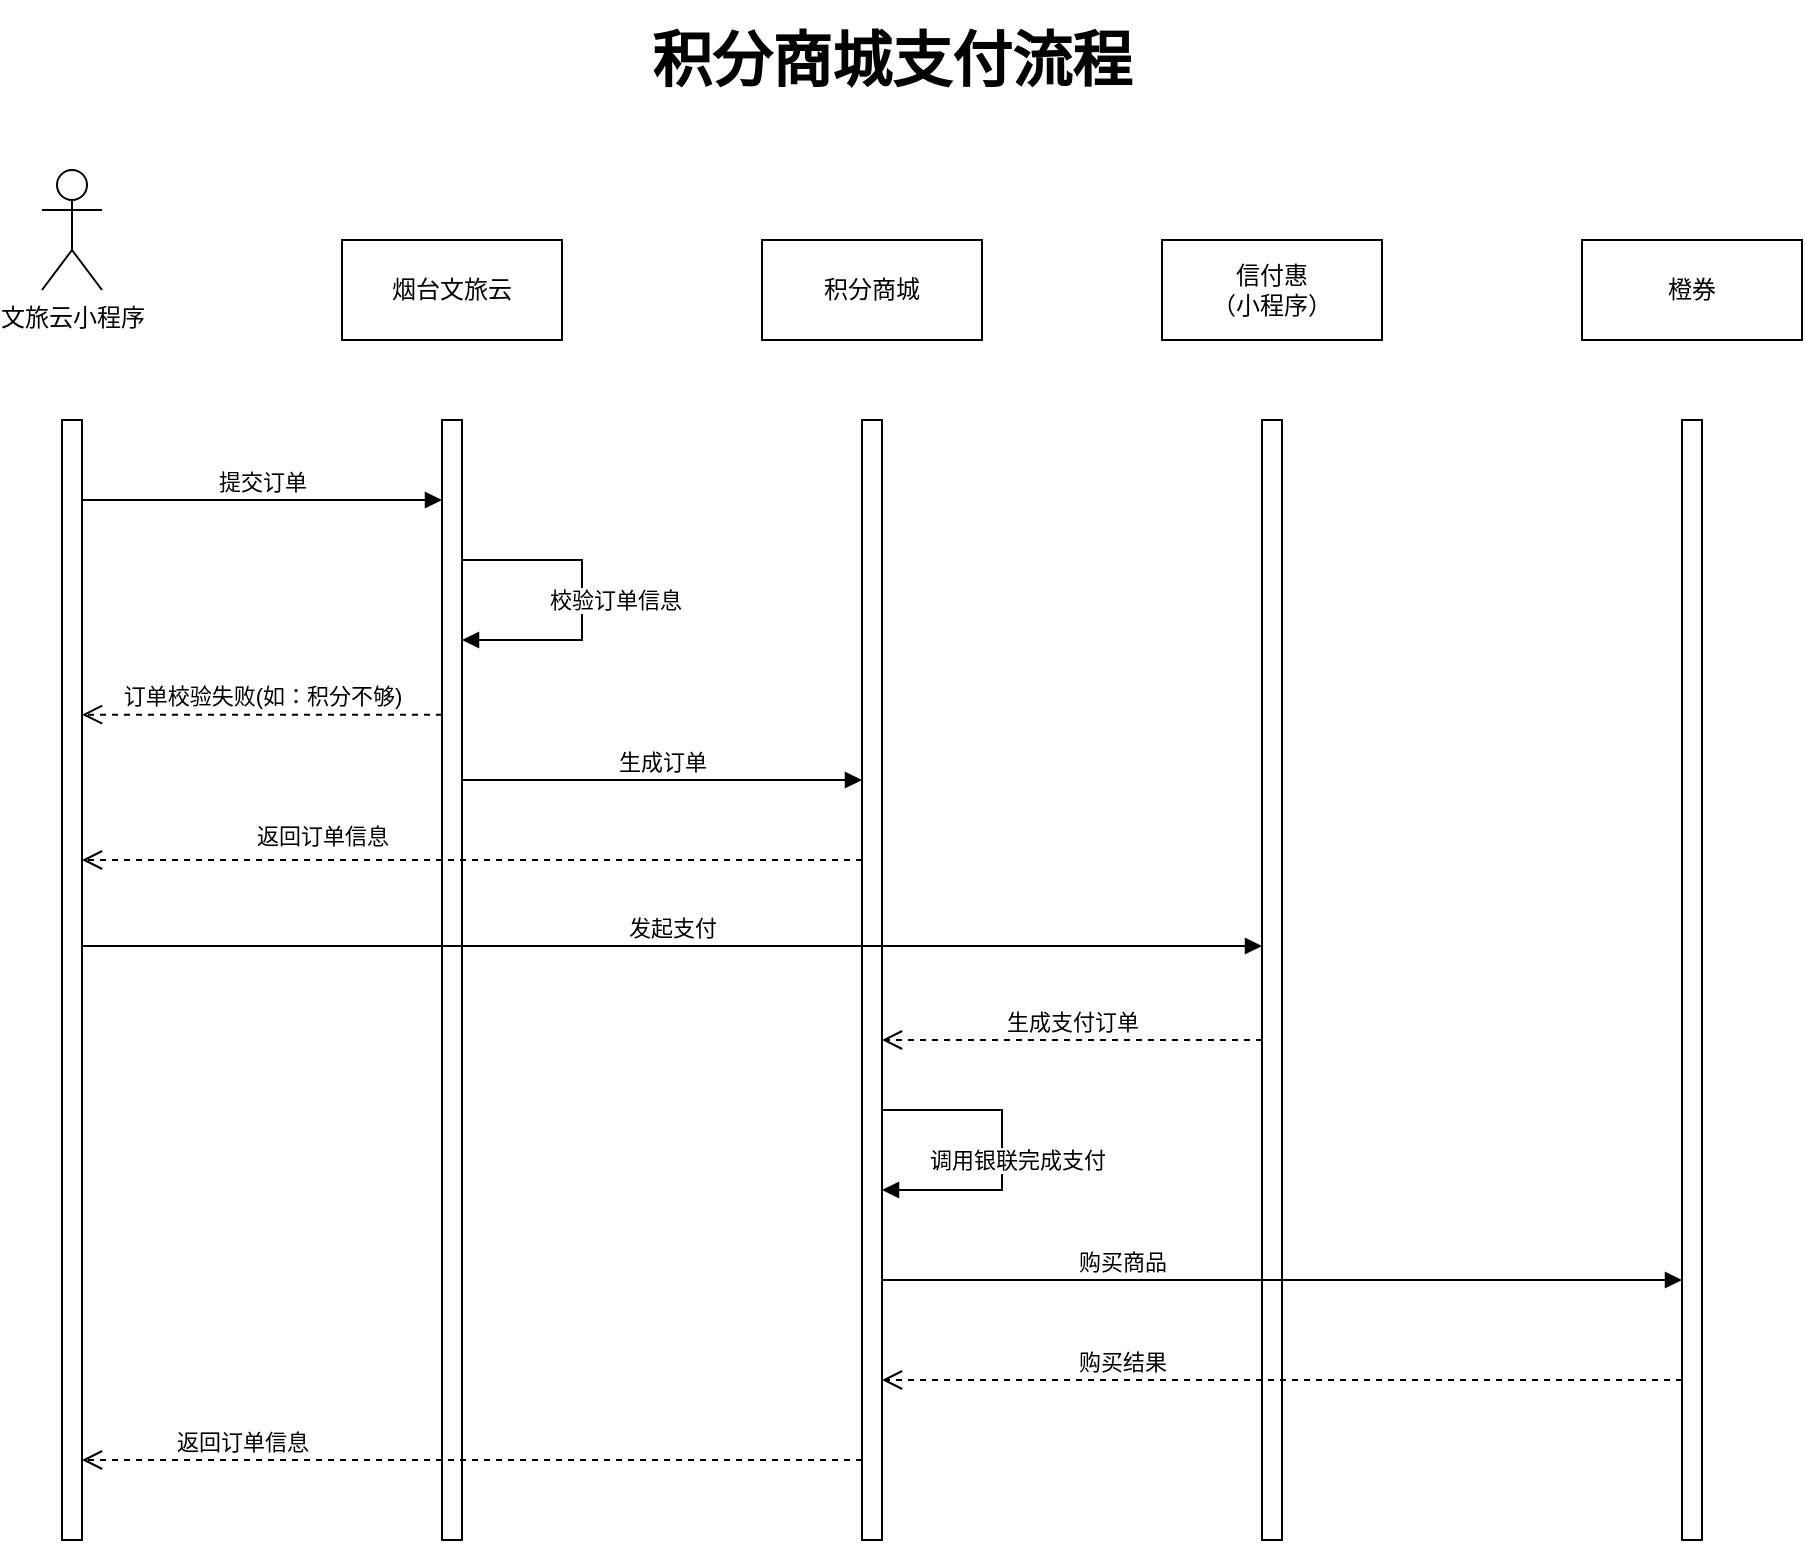 <mxfile version="23.0.2" type="github">
  <diagram name="第 1 页" id="HJm-pynabjcWrp_T7C9_">
    <mxGraphModel dx="1420" dy="758" grid="1" gridSize="10" guides="1" tooltips="1" connect="1" arrows="1" fold="1" page="1" pageScale="1" pageWidth="827" pageHeight="1169" math="0" shadow="0">
      <root>
        <mxCell id="0" />
        <mxCell id="1" parent="0" />
        <mxCell id="JeQD5Y5gDJ26oYreAfAy-2" value="文旅云小程序" style="shape=umlActor;verticalLabelPosition=bottom;verticalAlign=top;html=1;" vertex="1" parent="1">
          <mxGeometry x="80" y="115" width="30" height="60" as="geometry" />
        </mxCell>
        <mxCell id="JeQD5Y5gDJ26oYreAfAy-3" value="烟台文旅云" style="html=1;whiteSpace=wrap;" vertex="1" parent="1">
          <mxGeometry x="230" y="150" width="110" height="50" as="geometry" />
        </mxCell>
        <mxCell id="JeQD5Y5gDJ26oYreAfAy-4" value="积分商城" style="html=1;whiteSpace=wrap;" vertex="1" parent="1">
          <mxGeometry x="440" y="150" width="110" height="50" as="geometry" />
        </mxCell>
        <mxCell id="JeQD5Y5gDJ26oYreAfAy-6" value="" style="html=1;points=[[0,0,0,0,5],[0,1,0,0,-5],[1,0,0,0,5],[1,1,0,0,-5]];perimeter=orthogonalPerimeter;outlineConnect=0;targetShapes=umlLifeline;portConstraint=eastwest;newEdgeStyle={&quot;curved&quot;:0,&quot;rounded&quot;:0};" vertex="1" parent="1">
          <mxGeometry x="90" y="240" width="10" height="560" as="geometry" />
        </mxCell>
        <mxCell id="JeQD5Y5gDJ26oYreAfAy-7" value="" style="html=1;points=[[0,0,0,0,5],[0,1,0,0,-5],[1,0,0,0,5],[1,1,0,0,-5]];perimeter=orthogonalPerimeter;outlineConnect=0;targetShapes=umlLifeline;portConstraint=eastwest;newEdgeStyle={&quot;curved&quot;:0,&quot;rounded&quot;:0};" vertex="1" parent="1">
          <mxGeometry x="280" y="240" width="10" height="560" as="geometry" />
        </mxCell>
        <mxCell id="JeQD5Y5gDJ26oYreAfAy-8" value="" style="html=1;points=[[0,0,0,0,5],[0,1,0,0,-5],[1,0,0,0,5],[1,1,0,0,-5]];perimeter=orthogonalPerimeter;outlineConnect=0;targetShapes=umlLifeline;portConstraint=eastwest;newEdgeStyle={&quot;curved&quot;:0,&quot;rounded&quot;:0};" vertex="1" parent="1">
          <mxGeometry x="490" y="240" width="10" height="560" as="geometry" />
        </mxCell>
        <mxCell id="JeQD5Y5gDJ26oYreAfAy-10" value="提交订单" style="html=1;verticalAlign=bottom;endArrow=block;curved=0;rounded=0;" edge="1" parent="1" target="JeQD5Y5gDJ26oYreAfAy-7">
          <mxGeometry width="80" relative="1" as="geometry">
            <mxPoint x="100" y="280" as="sourcePoint" />
            <mxPoint x="180" y="280" as="targetPoint" />
          </mxGeometry>
        </mxCell>
        <mxCell id="JeQD5Y5gDJ26oYreAfAy-13" value="校验订单信息" style="html=1;align=left;spacingLeft=2;endArrow=block;rounded=0;edgeStyle=orthogonalEdgeStyle;curved=0;rounded=0;" edge="1" target="JeQD5Y5gDJ26oYreAfAy-7" parent="1" source="JeQD5Y5gDJ26oYreAfAy-7">
          <mxGeometry x="0.5" y="-20" relative="1" as="geometry">
            <mxPoint x="320" y="310" as="sourcePoint" />
            <Array as="points">
              <mxPoint x="350" y="310" />
              <mxPoint x="350" y="350" />
            </Array>
            <mxPoint x="325" y="340" as="targetPoint" />
            <mxPoint as="offset" />
          </mxGeometry>
        </mxCell>
        <mxCell id="JeQD5Y5gDJ26oYreAfAy-14" value="订单校验失败(如：积分不够)" style="html=1;verticalAlign=bottom;endArrow=open;dashed=1;endSize=8;curved=0;rounded=0;entryX=1;entryY=0.306;entryDx=0;entryDy=0;entryPerimeter=0;" edge="1" parent="1">
          <mxGeometry relative="1" as="geometry">
            <mxPoint x="280" y="387.36" as="sourcePoint" />
            <mxPoint x="100" y="387.36" as="targetPoint" />
          </mxGeometry>
        </mxCell>
        <mxCell id="JeQD5Y5gDJ26oYreAfAy-15" value="信付惠&lt;br&gt;（小程序）" style="html=1;whiteSpace=wrap;" vertex="1" parent="1">
          <mxGeometry x="640" y="150" width="110" height="50" as="geometry" />
        </mxCell>
        <mxCell id="JeQD5Y5gDJ26oYreAfAy-16" value="" style="html=1;points=[[0,0,0,0,5],[0,1,0,0,-5],[1,0,0,0,5],[1,1,0,0,-5]];perimeter=orthogonalPerimeter;outlineConnect=0;targetShapes=umlLifeline;portConstraint=eastwest;newEdgeStyle={&quot;curved&quot;:0,&quot;rounded&quot;:0};" vertex="1" parent="1">
          <mxGeometry x="690" y="240" width="10" height="560" as="geometry" />
        </mxCell>
        <mxCell id="JeQD5Y5gDJ26oYreAfAy-18" value="生成订单" style="html=1;verticalAlign=bottom;endArrow=block;curved=0;rounded=0;" edge="1" parent="1">
          <mxGeometry width="80" relative="1" as="geometry">
            <mxPoint x="290" y="420" as="sourcePoint" />
            <mxPoint x="490" y="420" as="targetPoint" />
            <mxPoint as="offset" />
          </mxGeometry>
        </mxCell>
        <mxCell id="JeQD5Y5gDJ26oYreAfAy-19" value="发起支付" style="html=1;verticalAlign=bottom;endArrow=block;curved=0;rounded=0;" edge="1" parent="1">
          <mxGeometry width="80" relative="1" as="geometry">
            <mxPoint x="100" y="503" as="sourcePoint" />
            <mxPoint x="690" y="503" as="targetPoint" />
          </mxGeometry>
        </mxCell>
        <mxCell id="JeQD5Y5gDJ26oYreAfAy-21" value="" style="html=1;verticalAlign=bottom;endArrow=open;dashed=1;endSize=8;curved=0;rounded=0;" edge="1" parent="1">
          <mxGeometry x="0.385" y="-10" relative="1" as="geometry">
            <mxPoint x="490" y="460" as="sourcePoint" />
            <mxPoint x="100" y="460" as="targetPoint" />
            <mxPoint as="offset" />
          </mxGeometry>
        </mxCell>
        <mxCell id="JeQD5Y5gDJ26oYreAfAy-22" value="返回订单信息" style="edgeLabel;html=1;align=center;verticalAlign=middle;resizable=0;points=[];" vertex="1" connectable="0" parent="JeQD5Y5gDJ26oYreAfAy-21">
          <mxGeometry x="0.385" y="-12" relative="1" as="geometry">
            <mxPoint as="offset" />
          </mxGeometry>
        </mxCell>
        <mxCell id="JeQD5Y5gDJ26oYreAfAy-23" value="橙券" style="html=1;whiteSpace=wrap;" vertex="1" parent="1">
          <mxGeometry x="850" y="150" width="110" height="50" as="geometry" />
        </mxCell>
        <mxCell id="JeQD5Y5gDJ26oYreAfAy-24" value="" style="html=1;points=[[0,0,0,0,5],[0,1,0,0,-5],[1,0,0,0,5],[1,1,0,0,-5]];perimeter=orthogonalPerimeter;outlineConnect=0;targetShapes=umlLifeline;portConstraint=eastwest;newEdgeStyle={&quot;curved&quot;:0,&quot;rounded&quot;:0};" vertex="1" parent="1">
          <mxGeometry x="900" y="240" width="10" height="560" as="geometry" />
        </mxCell>
        <mxCell id="JeQD5Y5gDJ26oYreAfAy-27" value="生成支付订单" style="html=1;verticalAlign=bottom;endArrow=open;dashed=1;endSize=8;curved=0;rounded=0;" edge="1" parent="1">
          <mxGeometry relative="1" as="geometry">
            <mxPoint x="690" y="550" as="sourcePoint" />
            <mxPoint x="500" y="550" as="targetPoint" />
          </mxGeometry>
        </mxCell>
        <mxCell id="JeQD5Y5gDJ26oYreAfAy-29" value="调用银联完成支付" style="html=1;align=left;spacingLeft=2;endArrow=block;rounded=0;edgeStyle=orthogonalEdgeStyle;curved=0;rounded=0;" edge="1" parent="1">
          <mxGeometry x="0.75" y="-15" relative="1" as="geometry">
            <mxPoint x="500" y="585" as="sourcePoint" />
            <Array as="points">
              <mxPoint x="560" y="585" />
              <mxPoint x="560" y="625" />
            </Array>
            <mxPoint x="500" y="625" as="targetPoint" />
            <mxPoint as="offset" />
          </mxGeometry>
        </mxCell>
        <mxCell id="JeQD5Y5gDJ26oYreAfAy-30" value="购买商品" style="html=1;verticalAlign=bottom;endArrow=block;curved=0;rounded=0;" edge="1" parent="1" target="JeQD5Y5gDJ26oYreAfAy-24">
          <mxGeometry x="-0.4" width="80" relative="1" as="geometry">
            <mxPoint x="500" y="670" as="sourcePoint" />
            <mxPoint x="580" y="670" as="targetPoint" />
            <mxPoint as="offset" />
          </mxGeometry>
        </mxCell>
        <mxCell id="JeQD5Y5gDJ26oYreAfAy-31" value="返回订单信息" style="html=1;verticalAlign=bottom;endArrow=open;dashed=1;endSize=8;curved=0;rounded=0;" edge="1" parent="1">
          <mxGeometry x="0.59" relative="1" as="geometry">
            <mxPoint x="490" y="760" as="sourcePoint" />
            <mxPoint x="100" y="760" as="targetPoint" />
            <mxPoint as="offset" />
          </mxGeometry>
        </mxCell>
        <mxCell id="JeQD5Y5gDJ26oYreAfAy-32" value="购买结果" style="html=1;verticalAlign=bottom;endArrow=open;dashed=1;endSize=8;curved=0;rounded=0;" edge="1" parent="1" target="JeQD5Y5gDJ26oYreAfAy-8">
          <mxGeometry x="0.4" relative="1" as="geometry">
            <mxPoint x="900" y="720" as="sourcePoint" />
            <mxPoint x="820" y="720" as="targetPoint" />
            <mxPoint as="offset" />
          </mxGeometry>
        </mxCell>
        <mxCell id="JeQD5Y5gDJ26oYreAfAy-36" value="积分商城支付流程" style="text;html=1;strokeColor=none;fillColor=none;align=center;verticalAlign=middle;whiteSpace=wrap;rounded=0;fontStyle=1;fontSize=30;" vertex="1" parent="1">
          <mxGeometry x="340" y="30" width="330" height="60" as="geometry" />
        </mxCell>
      </root>
    </mxGraphModel>
  </diagram>
</mxfile>
